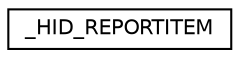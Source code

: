 digraph "Graphical Class Hierarchy"
{
  edge [fontname="Helvetica",fontsize="10",labelfontname="Helvetica",labelfontsize="10"];
  node [fontname="Helvetica",fontsize="10",shape=record];
  rankdir="LR";
  Node1 [label="_HID_REPORTITEM",height=0.2,width=0.4,color="black", fillcolor="white", style="filled",URL="$struct___h_i_d___r_e_p_o_r_t_i_t_e_m.html"];
}

